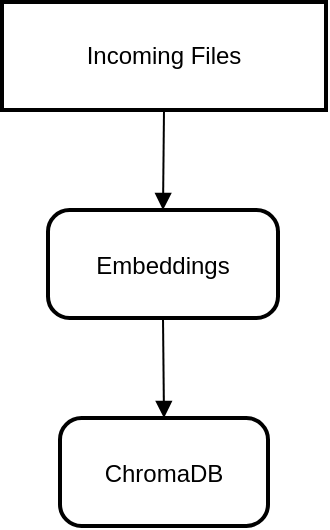 <mxfile version="26.1.0">
  <diagram name="Page-1" id="87Kx6tzCwKI8SDA6-ivv">
    <mxGraphModel>
      <root>
        <mxCell id="0" />
        <mxCell id="1" parent="0" />
        <mxCell id="2" value="Incoming Files" style="whiteSpace=wrap;strokeWidth=2;" vertex="1" parent="1">
          <mxGeometry x="8" y="8" width="162" height="54" as="geometry" />
        </mxCell>
        <mxCell id="3" value="Embeddings" style="rounded=1;arcSize=20;strokeWidth=2" vertex="1" parent="1">
          <mxGeometry x="31" y="112" width="115" height="54" as="geometry" />
        </mxCell>
        <mxCell id="4" value="ChromaDB" style="rounded=1;arcSize=20;strokeWidth=2" vertex="1" parent="1">
          <mxGeometry x="37" y="216" width="104" height="54" as="geometry" />
        </mxCell>
        <mxCell id="5" value="" style="curved=1;startArrow=none;endArrow=block;exitX=0.5;exitY=1;entryX=0.5;entryY=0;" edge="1" parent="1" source="2" target="3">
          <mxGeometry relative="1" as="geometry">
            <Array as="points" />
          </mxGeometry>
        </mxCell>
        <mxCell id="6" value="" style="curved=1;startArrow=none;endArrow=block;exitX=0.5;exitY=1;entryX=0.5;entryY=0;" edge="1" parent="1" source="3" target="4">
          <mxGeometry relative="1" as="geometry">
            <Array as="points" />
          </mxGeometry>
        </mxCell>
      </root>
    </mxGraphModel>
  </diagram>
</mxfile>
